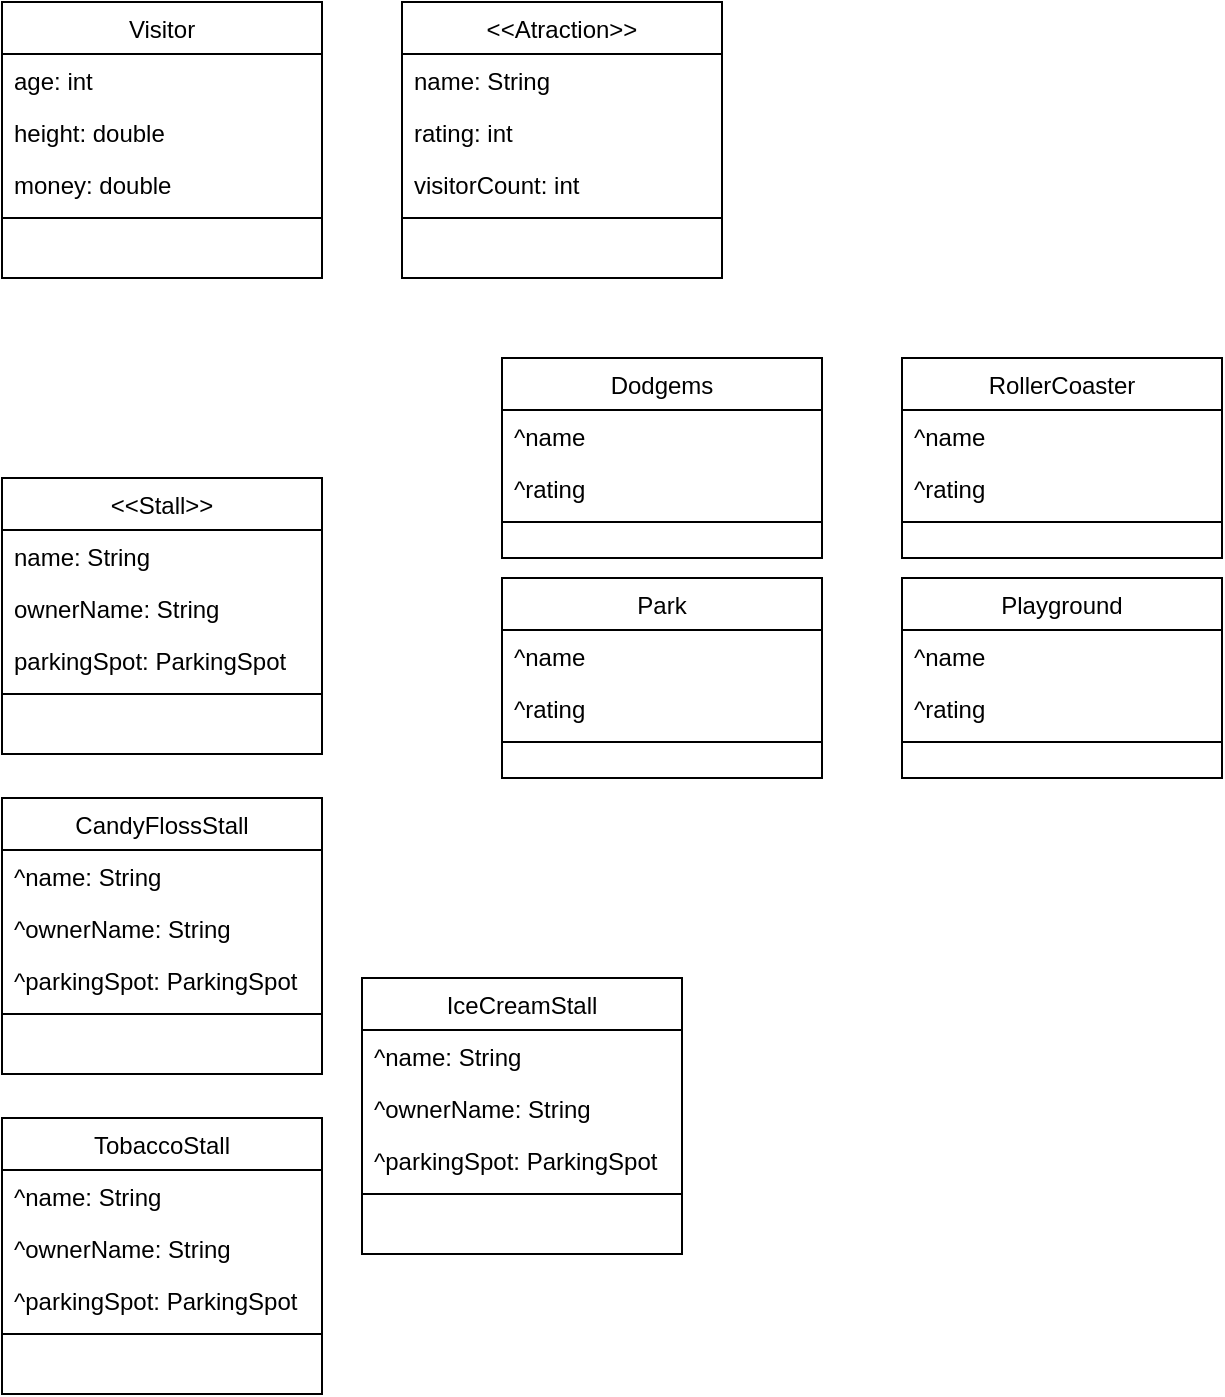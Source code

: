 <mxfile version="14.1.8" type="device"><diagram id="C5RBs43oDa-KdzZeNtuy" name="Page-1"><mxGraphModel dx="797" dy="658" grid="1" gridSize="10" guides="1" tooltips="1" connect="1" arrows="1" fold="1" page="1" pageScale="1" pageWidth="827" pageHeight="1169" math="0" shadow="0"><root><mxCell id="WIyWlLk6GJQsqaUBKTNV-0"/><mxCell id="WIyWlLk6GJQsqaUBKTNV-1" parent="WIyWlLk6GJQsqaUBKTNV-0"/><mxCell id="zkfFHV4jXpPFQw0GAbJ--0" value="&lt;&lt;Atraction&gt;&gt;" style="swimlane;fontStyle=0;align=center;verticalAlign=top;childLayout=stackLayout;horizontal=1;startSize=26;horizontalStack=0;resizeParent=1;resizeLast=0;collapsible=1;marginBottom=0;rounded=0;shadow=0;strokeWidth=1;" parent="WIyWlLk6GJQsqaUBKTNV-1" vertex="1"><mxGeometry x="240" y="42" width="160" height="138" as="geometry"><mxRectangle x="230" y="140" width="160" height="26" as="alternateBounds"/></mxGeometry></mxCell><mxCell id="zkfFHV4jXpPFQw0GAbJ--1" value="name: String" style="text;align=left;verticalAlign=top;spacingLeft=4;spacingRight=4;overflow=hidden;rotatable=0;points=[[0,0.5],[1,0.5]];portConstraint=eastwest;" parent="zkfFHV4jXpPFQw0GAbJ--0" vertex="1"><mxGeometry y="26" width="160" height="26" as="geometry"/></mxCell><mxCell id="zkfFHV4jXpPFQw0GAbJ--2" value="rating: int" style="text;align=left;verticalAlign=top;spacingLeft=4;spacingRight=4;overflow=hidden;rotatable=0;points=[[0,0.5],[1,0.5]];portConstraint=eastwest;rounded=0;shadow=0;html=0;" parent="zkfFHV4jXpPFQw0GAbJ--0" vertex="1"><mxGeometry y="52" width="160" height="26" as="geometry"/></mxCell><mxCell id="zkfFHV4jXpPFQw0GAbJ--3" value="visitorCount: int" style="text;align=left;verticalAlign=top;spacingLeft=4;spacingRight=4;overflow=hidden;rotatable=0;points=[[0,0.5],[1,0.5]];portConstraint=eastwest;rounded=0;shadow=0;html=0;" parent="zkfFHV4jXpPFQw0GAbJ--0" vertex="1"><mxGeometry y="78" width="160" height="26" as="geometry"/></mxCell><mxCell id="zkfFHV4jXpPFQw0GAbJ--4" value="" style="line;html=1;strokeWidth=1;align=left;verticalAlign=middle;spacingTop=-1;spacingLeft=3;spacingRight=3;rotatable=0;labelPosition=right;points=[];portConstraint=eastwest;" parent="zkfFHV4jXpPFQw0GAbJ--0" vertex="1"><mxGeometry y="104" width="160" height="8" as="geometry"/></mxCell><mxCell id="G4CceHE5bb5rQxpE29q2-29" value="&lt;&lt;Stall&gt;&gt;" style="swimlane;fontStyle=0;align=center;verticalAlign=top;childLayout=stackLayout;horizontal=1;startSize=26;horizontalStack=0;resizeParent=1;resizeLast=0;collapsible=1;marginBottom=0;rounded=0;shadow=0;strokeWidth=1;" vertex="1" parent="WIyWlLk6GJQsqaUBKTNV-1"><mxGeometry x="40" y="280" width="160" height="138" as="geometry"><mxRectangle x="230" y="140" width="160" height="26" as="alternateBounds"/></mxGeometry></mxCell><mxCell id="G4CceHE5bb5rQxpE29q2-30" value="name: String" style="text;align=left;verticalAlign=top;spacingLeft=4;spacingRight=4;overflow=hidden;rotatable=0;points=[[0,0.5],[1,0.5]];portConstraint=eastwest;" vertex="1" parent="G4CceHE5bb5rQxpE29q2-29"><mxGeometry y="26" width="160" height="26" as="geometry"/></mxCell><mxCell id="G4CceHE5bb5rQxpE29q2-31" value="ownerName: String" style="text;align=left;verticalAlign=top;spacingLeft=4;spacingRight=4;overflow=hidden;rotatable=0;points=[[0,0.5],[1,0.5]];portConstraint=eastwest;rounded=0;shadow=0;html=0;" vertex="1" parent="G4CceHE5bb5rQxpE29q2-29"><mxGeometry y="52" width="160" height="26" as="geometry"/></mxCell><mxCell id="G4CceHE5bb5rQxpE29q2-32" value="parkingSpot: ParkingSpot" style="text;align=left;verticalAlign=top;spacingLeft=4;spacingRight=4;overflow=hidden;rotatable=0;points=[[0,0.5],[1,0.5]];portConstraint=eastwest;rounded=0;shadow=0;html=0;" vertex="1" parent="G4CceHE5bb5rQxpE29q2-29"><mxGeometry y="78" width="160" height="26" as="geometry"/></mxCell><mxCell id="G4CceHE5bb5rQxpE29q2-33" value="" style="line;html=1;strokeWidth=1;align=left;verticalAlign=middle;spacingTop=-1;spacingLeft=3;spacingRight=3;rotatable=0;labelPosition=right;points=[];portConstraint=eastwest;" vertex="1" parent="G4CceHE5bb5rQxpE29q2-29"><mxGeometry y="104" width="160" height="8" as="geometry"/></mxCell><mxCell id="G4CceHE5bb5rQxpE29q2-38" value="CandyFlossStall" style="swimlane;fontStyle=0;align=center;verticalAlign=top;childLayout=stackLayout;horizontal=1;startSize=26;horizontalStack=0;resizeParent=1;resizeLast=0;collapsible=1;marginBottom=0;rounded=0;shadow=0;strokeWidth=1;" vertex="1" parent="WIyWlLk6GJQsqaUBKTNV-1"><mxGeometry x="40" y="440" width="160" height="138" as="geometry"><mxRectangle x="230" y="140" width="160" height="26" as="alternateBounds"/></mxGeometry></mxCell><mxCell id="G4CceHE5bb5rQxpE29q2-39" value="^name: String" style="text;align=left;verticalAlign=top;spacingLeft=4;spacingRight=4;overflow=hidden;rotatable=0;points=[[0,0.5],[1,0.5]];portConstraint=eastwest;" vertex="1" parent="G4CceHE5bb5rQxpE29q2-38"><mxGeometry y="26" width="160" height="26" as="geometry"/></mxCell><mxCell id="G4CceHE5bb5rQxpE29q2-40" value="^ownerName: String" style="text;align=left;verticalAlign=top;spacingLeft=4;spacingRight=4;overflow=hidden;rotatable=0;points=[[0,0.5],[1,0.5]];portConstraint=eastwest;rounded=0;shadow=0;html=0;" vertex="1" parent="G4CceHE5bb5rQxpE29q2-38"><mxGeometry y="52" width="160" height="26" as="geometry"/></mxCell><mxCell id="G4CceHE5bb5rQxpE29q2-41" value="^parkingSpot: ParkingSpot" style="text;align=left;verticalAlign=top;spacingLeft=4;spacingRight=4;overflow=hidden;rotatable=0;points=[[0,0.5],[1,0.5]];portConstraint=eastwest;rounded=0;shadow=0;html=0;" vertex="1" parent="G4CceHE5bb5rQxpE29q2-38"><mxGeometry y="78" width="160" height="26" as="geometry"/></mxCell><mxCell id="G4CceHE5bb5rQxpE29q2-42" value="" style="line;html=1;strokeWidth=1;align=left;verticalAlign=middle;spacingTop=-1;spacingLeft=3;spacingRight=3;rotatable=0;labelPosition=right;points=[];portConstraint=eastwest;" vertex="1" parent="G4CceHE5bb5rQxpE29q2-38"><mxGeometry y="104" width="160" height="8" as="geometry"/></mxCell><mxCell id="G4CceHE5bb5rQxpE29q2-46" value="TobaccoStall" style="swimlane;fontStyle=0;align=center;verticalAlign=top;childLayout=stackLayout;horizontal=1;startSize=26;horizontalStack=0;resizeParent=1;resizeLast=0;collapsible=1;marginBottom=0;rounded=0;shadow=0;strokeWidth=1;" vertex="1" parent="WIyWlLk6GJQsqaUBKTNV-1"><mxGeometry x="40" y="600" width="160" height="138" as="geometry"><mxRectangle x="230" y="140" width="160" height="26" as="alternateBounds"/></mxGeometry></mxCell><mxCell id="G4CceHE5bb5rQxpE29q2-47" value="^name: String" style="text;align=left;verticalAlign=top;spacingLeft=4;spacingRight=4;overflow=hidden;rotatable=0;points=[[0,0.5],[1,0.5]];portConstraint=eastwest;" vertex="1" parent="G4CceHE5bb5rQxpE29q2-46"><mxGeometry y="26" width="160" height="26" as="geometry"/></mxCell><mxCell id="G4CceHE5bb5rQxpE29q2-48" value="^ownerName: String" style="text;align=left;verticalAlign=top;spacingLeft=4;spacingRight=4;overflow=hidden;rotatable=0;points=[[0,0.5],[1,0.5]];portConstraint=eastwest;rounded=0;shadow=0;html=0;" vertex="1" parent="G4CceHE5bb5rQxpE29q2-46"><mxGeometry y="52" width="160" height="26" as="geometry"/></mxCell><mxCell id="G4CceHE5bb5rQxpE29q2-49" value="^parkingSpot: ParkingSpot" style="text;align=left;verticalAlign=top;spacingLeft=4;spacingRight=4;overflow=hidden;rotatable=0;points=[[0,0.5],[1,0.5]];portConstraint=eastwest;rounded=0;shadow=0;html=0;" vertex="1" parent="G4CceHE5bb5rQxpE29q2-46"><mxGeometry y="78" width="160" height="26" as="geometry"/></mxCell><mxCell id="G4CceHE5bb5rQxpE29q2-50" value="" style="line;html=1;strokeWidth=1;align=left;verticalAlign=middle;spacingTop=-1;spacingLeft=3;spacingRight=3;rotatable=0;labelPosition=right;points=[];portConstraint=eastwest;" vertex="1" parent="G4CceHE5bb5rQxpE29q2-46"><mxGeometry y="104" width="160" height="8" as="geometry"/></mxCell><mxCell id="G4CceHE5bb5rQxpE29q2-51" value="IceCreamStall" style="swimlane;fontStyle=0;align=center;verticalAlign=top;childLayout=stackLayout;horizontal=1;startSize=26;horizontalStack=0;resizeParent=1;resizeLast=0;collapsible=1;marginBottom=0;rounded=0;shadow=0;strokeWidth=1;" vertex="1" parent="WIyWlLk6GJQsqaUBKTNV-1"><mxGeometry x="220" y="530" width="160" height="138" as="geometry"><mxRectangle x="230" y="140" width="160" height="26" as="alternateBounds"/></mxGeometry></mxCell><mxCell id="G4CceHE5bb5rQxpE29q2-52" value="^name: String" style="text;align=left;verticalAlign=top;spacingLeft=4;spacingRight=4;overflow=hidden;rotatable=0;points=[[0,0.5],[1,0.5]];portConstraint=eastwest;" vertex="1" parent="G4CceHE5bb5rQxpE29q2-51"><mxGeometry y="26" width="160" height="26" as="geometry"/></mxCell><mxCell id="G4CceHE5bb5rQxpE29q2-53" value="^ownerName: String" style="text;align=left;verticalAlign=top;spacingLeft=4;spacingRight=4;overflow=hidden;rotatable=0;points=[[0,0.5],[1,0.5]];portConstraint=eastwest;rounded=0;shadow=0;html=0;" vertex="1" parent="G4CceHE5bb5rQxpE29q2-51"><mxGeometry y="52" width="160" height="26" as="geometry"/></mxCell><mxCell id="G4CceHE5bb5rQxpE29q2-54" value="^parkingSpot: ParkingSpot" style="text;align=left;verticalAlign=top;spacingLeft=4;spacingRight=4;overflow=hidden;rotatable=0;points=[[0,0.5],[1,0.5]];portConstraint=eastwest;rounded=0;shadow=0;html=0;" vertex="1" parent="G4CceHE5bb5rQxpE29q2-51"><mxGeometry y="78" width="160" height="26" as="geometry"/></mxCell><mxCell id="G4CceHE5bb5rQxpE29q2-55" value="" style="line;html=1;strokeWidth=1;align=left;verticalAlign=middle;spacingTop=-1;spacingLeft=3;spacingRight=3;rotatable=0;labelPosition=right;points=[];portConstraint=eastwest;" vertex="1" parent="G4CceHE5bb5rQxpE29q2-51"><mxGeometry y="104" width="160" height="8" as="geometry"/></mxCell><mxCell id="G4CceHE5bb5rQxpE29q2-6" value="RollerCoaster" style="swimlane;fontStyle=0;align=center;verticalAlign=top;childLayout=stackLayout;horizontal=1;startSize=26;horizontalStack=0;resizeParent=1;resizeLast=0;collapsible=1;marginBottom=0;rounded=0;shadow=0;strokeWidth=1;" vertex="1" parent="WIyWlLk6GJQsqaUBKTNV-1"><mxGeometry x="490" y="220" width="160" height="100" as="geometry"><mxRectangle x="230" y="140" width="160" height="26" as="alternateBounds"/></mxGeometry></mxCell><mxCell id="G4CceHE5bb5rQxpE29q2-7" value="^name" style="text;align=left;verticalAlign=top;spacingLeft=4;spacingRight=4;overflow=hidden;rotatable=0;points=[[0,0.5],[1,0.5]];portConstraint=eastwest;" vertex="1" parent="G4CceHE5bb5rQxpE29q2-6"><mxGeometry y="26" width="160" height="26" as="geometry"/></mxCell><mxCell id="G4CceHE5bb5rQxpE29q2-8" value="^rating" style="text;align=left;verticalAlign=top;spacingLeft=4;spacingRight=4;overflow=hidden;rotatable=0;points=[[0,0.5],[1,0.5]];portConstraint=eastwest;rounded=0;shadow=0;html=0;" vertex="1" parent="G4CceHE5bb5rQxpE29q2-6"><mxGeometry y="52" width="160" height="26" as="geometry"/></mxCell><mxCell id="G4CceHE5bb5rQxpE29q2-10" value="" style="line;html=1;strokeWidth=1;align=left;verticalAlign=middle;spacingTop=-1;spacingLeft=3;spacingRight=3;rotatable=0;labelPosition=right;points=[];portConstraint=eastwest;" vertex="1" parent="G4CceHE5bb5rQxpE29q2-6"><mxGeometry y="78" width="160" height="8" as="geometry"/></mxCell><mxCell id="G4CceHE5bb5rQxpE29q2-12" value="Playground" style="swimlane;fontStyle=0;align=center;verticalAlign=top;childLayout=stackLayout;horizontal=1;startSize=26;horizontalStack=0;resizeParent=1;resizeLast=0;collapsible=1;marginBottom=0;rounded=0;shadow=0;strokeWidth=1;" vertex="1" parent="WIyWlLk6GJQsqaUBKTNV-1"><mxGeometry x="490" y="330" width="160" height="100" as="geometry"><mxRectangle x="230" y="140" width="160" height="26" as="alternateBounds"/></mxGeometry></mxCell><mxCell id="G4CceHE5bb5rQxpE29q2-13" value="^name" style="text;align=left;verticalAlign=top;spacingLeft=4;spacingRight=4;overflow=hidden;rotatable=0;points=[[0,0.5],[1,0.5]];portConstraint=eastwest;" vertex="1" parent="G4CceHE5bb5rQxpE29q2-12"><mxGeometry y="26" width="160" height="26" as="geometry"/></mxCell><mxCell id="G4CceHE5bb5rQxpE29q2-14" value="^rating" style="text;align=left;verticalAlign=top;spacingLeft=4;spacingRight=4;overflow=hidden;rotatable=0;points=[[0,0.5],[1,0.5]];portConstraint=eastwest;rounded=0;shadow=0;html=0;" vertex="1" parent="G4CceHE5bb5rQxpE29q2-12"><mxGeometry y="52" width="160" height="26" as="geometry"/></mxCell><mxCell id="G4CceHE5bb5rQxpE29q2-15" value="" style="line;html=1;strokeWidth=1;align=left;verticalAlign=middle;spacingTop=-1;spacingLeft=3;spacingRight=3;rotatable=0;labelPosition=right;points=[];portConstraint=eastwest;" vertex="1" parent="G4CceHE5bb5rQxpE29q2-12"><mxGeometry y="78" width="160" height="8" as="geometry"/></mxCell><mxCell id="G4CceHE5bb5rQxpE29q2-16" value="Dodgems" style="swimlane;fontStyle=0;align=center;verticalAlign=top;childLayout=stackLayout;horizontal=1;startSize=26;horizontalStack=0;resizeParent=1;resizeLast=0;collapsible=1;marginBottom=0;rounded=0;shadow=0;strokeWidth=1;" vertex="1" parent="WIyWlLk6GJQsqaUBKTNV-1"><mxGeometry x="290" y="220" width="160" height="100" as="geometry"><mxRectangle x="230" y="140" width="160" height="26" as="alternateBounds"/></mxGeometry></mxCell><mxCell id="G4CceHE5bb5rQxpE29q2-17" value="^name" style="text;align=left;verticalAlign=top;spacingLeft=4;spacingRight=4;overflow=hidden;rotatable=0;points=[[0,0.5],[1,0.5]];portConstraint=eastwest;" vertex="1" parent="G4CceHE5bb5rQxpE29q2-16"><mxGeometry y="26" width="160" height="26" as="geometry"/></mxCell><mxCell id="G4CceHE5bb5rQxpE29q2-18" value="^rating" style="text;align=left;verticalAlign=top;spacingLeft=4;spacingRight=4;overflow=hidden;rotatable=0;points=[[0,0.5],[1,0.5]];portConstraint=eastwest;rounded=0;shadow=0;html=0;" vertex="1" parent="G4CceHE5bb5rQxpE29q2-16"><mxGeometry y="52" width="160" height="26" as="geometry"/></mxCell><mxCell id="G4CceHE5bb5rQxpE29q2-19" value="" style="line;html=1;strokeWidth=1;align=left;verticalAlign=middle;spacingTop=-1;spacingLeft=3;spacingRight=3;rotatable=0;labelPosition=right;points=[];portConstraint=eastwest;" vertex="1" parent="G4CceHE5bb5rQxpE29q2-16"><mxGeometry y="78" width="160" height="8" as="geometry"/></mxCell><mxCell id="G4CceHE5bb5rQxpE29q2-20" value="Park" style="swimlane;fontStyle=0;align=center;verticalAlign=top;childLayout=stackLayout;horizontal=1;startSize=26;horizontalStack=0;resizeParent=1;resizeLast=0;collapsible=1;marginBottom=0;rounded=0;shadow=0;strokeWidth=1;" vertex="1" parent="WIyWlLk6GJQsqaUBKTNV-1"><mxGeometry x="290" y="330" width="160" height="100" as="geometry"><mxRectangle x="230" y="140" width="160" height="26" as="alternateBounds"/></mxGeometry></mxCell><mxCell id="G4CceHE5bb5rQxpE29q2-21" value="^name" style="text;align=left;verticalAlign=top;spacingLeft=4;spacingRight=4;overflow=hidden;rotatable=0;points=[[0,0.5],[1,0.5]];portConstraint=eastwest;" vertex="1" parent="G4CceHE5bb5rQxpE29q2-20"><mxGeometry y="26" width="160" height="26" as="geometry"/></mxCell><mxCell id="G4CceHE5bb5rQxpE29q2-22" value="^rating" style="text;align=left;verticalAlign=top;spacingLeft=4;spacingRight=4;overflow=hidden;rotatable=0;points=[[0,0.5],[1,0.5]];portConstraint=eastwest;rounded=0;shadow=0;html=0;" vertex="1" parent="G4CceHE5bb5rQxpE29q2-20"><mxGeometry y="52" width="160" height="26" as="geometry"/></mxCell><mxCell id="G4CceHE5bb5rQxpE29q2-23" value="" style="line;html=1;strokeWidth=1;align=left;verticalAlign=middle;spacingTop=-1;spacingLeft=3;spacingRight=3;rotatable=0;labelPosition=right;points=[];portConstraint=eastwest;" vertex="1" parent="G4CceHE5bb5rQxpE29q2-20"><mxGeometry y="78" width="160" height="8" as="geometry"/></mxCell><mxCell id="G4CceHE5bb5rQxpE29q2-0" value="Visitor" style="swimlane;fontStyle=0;align=center;verticalAlign=top;childLayout=stackLayout;horizontal=1;startSize=26;horizontalStack=0;resizeParent=1;resizeLast=0;collapsible=1;marginBottom=0;rounded=0;shadow=0;strokeWidth=1;" vertex="1" parent="WIyWlLk6GJQsqaUBKTNV-1"><mxGeometry x="40" y="42" width="160" height="138" as="geometry"><mxRectangle x="230" y="140" width="160" height="26" as="alternateBounds"/></mxGeometry></mxCell><mxCell id="G4CceHE5bb5rQxpE29q2-1" value="age: int" style="text;align=left;verticalAlign=top;spacingLeft=4;spacingRight=4;overflow=hidden;rotatable=0;points=[[0,0.5],[1,0.5]];portConstraint=eastwest;" vertex="1" parent="G4CceHE5bb5rQxpE29q2-0"><mxGeometry y="26" width="160" height="26" as="geometry"/></mxCell><mxCell id="G4CceHE5bb5rQxpE29q2-2" value="height: double" style="text;align=left;verticalAlign=top;spacingLeft=4;spacingRight=4;overflow=hidden;rotatable=0;points=[[0,0.5],[1,0.5]];portConstraint=eastwest;rounded=0;shadow=0;html=0;" vertex="1" parent="G4CceHE5bb5rQxpE29q2-0"><mxGeometry y="52" width="160" height="26" as="geometry"/></mxCell><mxCell id="G4CceHE5bb5rQxpE29q2-3" value="money: double" style="text;align=left;verticalAlign=top;spacingLeft=4;spacingRight=4;overflow=hidden;rotatable=0;points=[[0,0.5],[1,0.5]];portConstraint=eastwest;rounded=0;shadow=0;html=0;" vertex="1" parent="G4CceHE5bb5rQxpE29q2-0"><mxGeometry y="78" width="160" height="26" as="geometry"/></mxCell><mxCell id="G4CceHE5bb5rQxpE29q2-4" value="" style="line;html=1;strokeWidth=1;align=left;verticalAlign=middle;spacingTop=-1;spacingLeft=3;spacingRight=3;rotatable=0;labelPosition=right;points=[];portConstraint=eastwest;" vertex="1" parent="G4CceHE5bb5rQxpE29q2-0"><mxGeometry y="104" width="160" height="8" as="geometry"/></mxCell></root></mxGraphModel></diagram></mxfile>